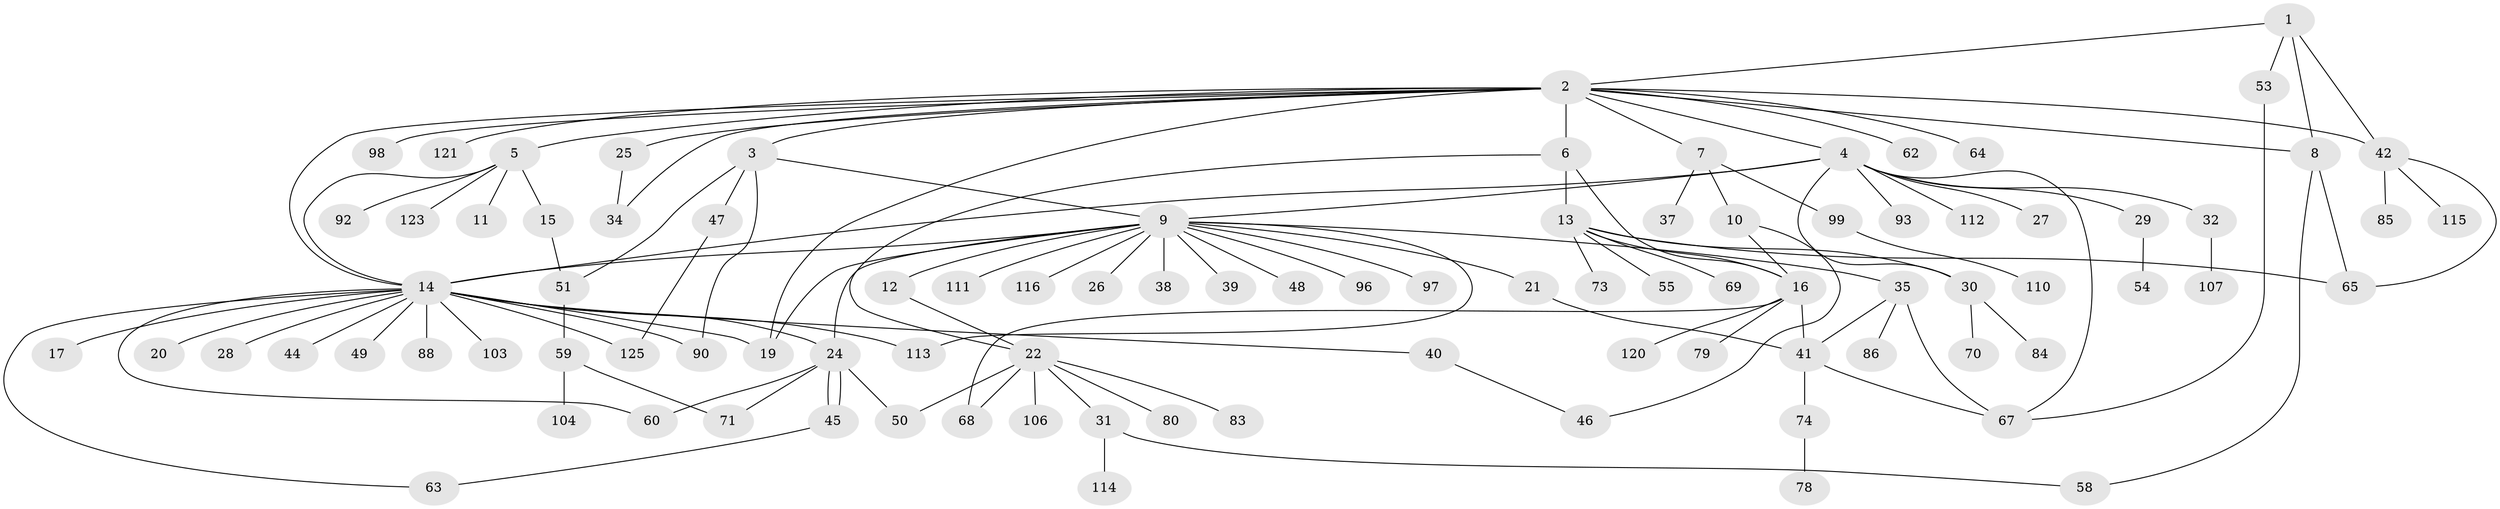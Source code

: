 // original degree distribution, {3: 0.136, 18: 0.008, 5: 0.064, 11: 0.008, 4: 0.04, 16: 0.008, 1: 0.488, 7: 0.016, 20: 0.008, 2: 0.208, 9: 0.008, 6: 0.008}
// Generated by graph-tools (version 1.1) at 2025/41/03/06/25 10:41:51]
// undirected, 93 vertices, 125 edges
graph export_dot {
graph [start="1"]
  node [color=gray90,style=filled];
  1 [super="+36"];
  2 [super="+100"];
  3 [super="+82"];
  4 [super="+109"];
  5 [super="+57"];
  6 [super="+117"];
  7 [super="+18"];
  8;
  9 [super="+23"];
  10;
  11;
  12 [super="+94"];
  13 [super="+66"];
  14 [super="+101"];
  15;
  16 [super="+61"];
  17;
  19;
  20;
  21;
  22 [super="+33"];
  24 [super="+122"];
  25 [super="+56"];
  26;
  27;
  28;
  29 [super="+91"];
  30 [super="+76"];
  31 [super="+43"];
  32 [super="+77"];
  34 [super="+81"];
  35;
  37;
  38;
  39;
  40;
  41 [super="+119"];
  42 [super="+108"];
  44 [super="+75"];
  45 [super="+124"];
  46 [super="+52"];
  47 [super="+102"];
  48;
  49;
  50;
  51 [super="+95"];
  53 [super="+89"];
  54;
  55;
  58;
  59;
  60 [super="+72"];
  62;
  63;
  64;
  65 [super="+118"];
  67;
  68 [super="+105"];
  69;
  70;
  71 [super="+87"];
  73;
  74;
  78;
  79;
  80;
  83;
  84;
  85;
  86;
  88;
  90;
  92;
  93;
  96;
  97;
  98;
  99;
  103;
  104;
  106;
  107;
  110;
  111;
  112;
  113;
  114;
  115;
  116;
  120;
  121;
  123;
  125;
  1 -- 2;
  1 -- 42;
  1 -- 8;
  1 -- 53;
  2 -- 3;
  2 -- 4;
  2 -- 5;
  2 -- 6;
  2 -- 7;
  2 -- 8;
  2 -- 14;
  2 -- 19;
  2 -- 25;
  2 -- 34;
  2 -- 42 [weight=2];
  2 -- 62;
  2 -- 64;
  2 -- 98;
  2 -- 121;
  3 -- 9;
  3 -- 47;
  3 -- 90;
  3 -- 51;
  4 -- 9;
  4 -- 14;
  4 -- 27;
  4 -- 29;
  4 -- 30;
  4 -- 32;
  4 -- 67;
  4 -- 93;
  4 -- 112;
  5 -- 11;
  5 -- 15;
  5 -- 92;
  5 -- 123;
  5 -- 14;
  6 -- 13;
  6 -- 22;
  6 -- 16;
  7 -- 10;
  7 -- 37;
  7 -- 99;
  8 -- 58;
  8 -- 65;
  9 -- 12;
  9 -- 14;
  9 -- 19;
  9 -- 21;
  9 -- 26;
  9 -- 38;
  9 -- 39;
  9 -- 48;
  9 -- 96;
  9 -- 97;
  9 -- 111;
  9 -- 113;
  9 -- 116;
  9 -- 24;
  9 -- 35;
  10 -- 46;
  10 -- 16;
  12 -- 22;
  13 -- 16;
  13 -- 55;
  13 -- 65;
  13 -- 69;
  13 -- 73;
  13 -- 30;
  14 -- 17;
  14 -- 19;
  14 -- 20;
  14 -- 28;
  14 -- 40;
  14 -- 44;
  14 -- 49;
  14 -- 60;
  14 -- 63;
  14 -- 88;
  14 -- 90;
  14 -- 103;
  14 -- 113;
  14 -- 125;
  14 -- 24;
  15 -- 51;
  16 -- 41 [weight=2];
  16 -- 120;
  16 -- 68;
  16 -- 79;
  21 -- 41;
  22 -- 31;
  22 -- 50;
  22 -- 68;
  22 -- 80;
  22 -- 83;
  22 -- 106;
  24 -- 45;
  24 -- 45;
  24 -- 50;
  24 -- 71;
  24 -- 60;
  25 -- 34;
  29 -- 54;
  30 -- 70;
  30 -- 84;
  31 -- 114;
  31 -- 58;
  32 -- 107;
  35 -- 41;
  35 -- 67;
  35 -- 86;
  40 -- 46;
  41 -- 67;
  41 -- 74;
  42 -- 85;
  42 -- 115;
  42 -- 65;
  45 -- 63;
  47 -- 125;
  51 -- 59;
  53 -- 67;
  59 -- 71;
  59 -- 104;
  74 -- 78;
  99 -- 110;
}
